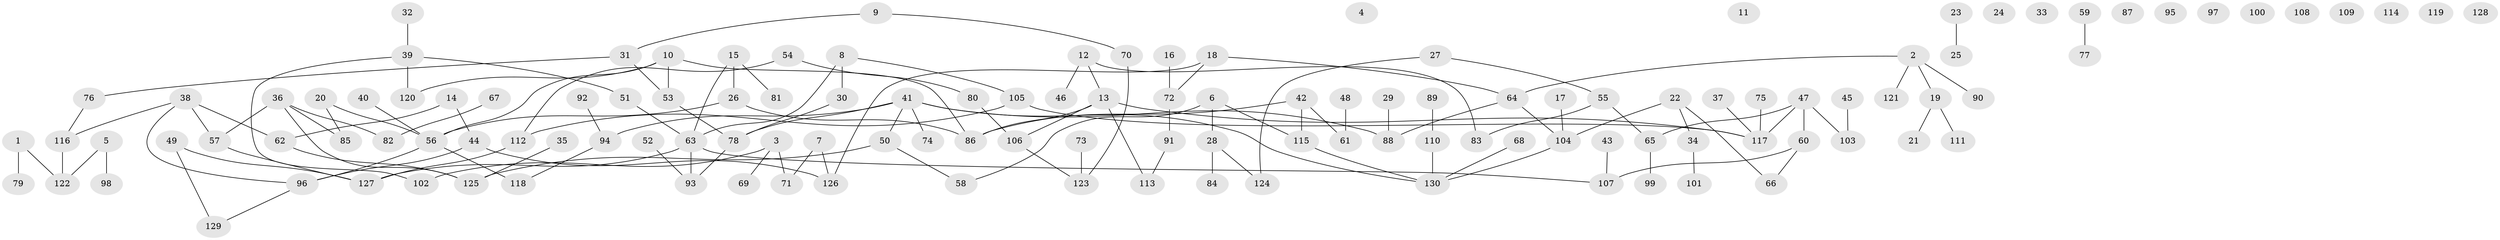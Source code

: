 // coarse degree distribution, {1: 0.27692307692307694, 2: 0.15384615384615385, 0: 0.23076923076923078, 3: 0.09230769230769231, 8: 0.015384615384615385, 7: 0.046153846153846156, 6: 0.015384615384615385, 5: 0.06153846153846154, 4: 0.09230769230769231, 9: 0.015384615384615385}
// Generated by graph-tools (version 1.1) at 2025/16/03/04/25 18:16:27]
// undirected, 130 vertices, 140 edges
graph export_dot {
graph [start="1"]
  node [color=gray90,style=filled];
  1;
  2;
  3;
  4;
  5;
  6;
  7;
  8;
  9;
  10;
  11;
  12;
  13;
  14;
  15;
  16;
  17;
  18;
  19;
  20;
  21;
  22;
  23;
  24;
  25;
  26;
  27;
  28;
  29;
  30;
  31;
  32;
  33;
  34;
  35;
  36;
  37;
  38;
  39;
  40;
  41;
  42;
  43;
  44;
  45;
  46;
  47;
  48;
  49;
  50;
  51;
  52;
  53;
  54;
  55;
  56;
  57;
  58;
  59;
  60;
  61;
  62;
  63;
  64;
  65;
  66;
  67;
  68;
  69;
  70;
  71;
  72;
  73;
  74;
  75;
  76;
  77;
  78;
  79;
  80;
  81;
  82;
  83;
  84;
  85;
  86;
  87;
  88;
  89;
  90;
  91;
  92;
  93;
  94;
  95;
  96;
  97;
  98;
  99;
  100;
  101;
  102;
  103;
  104;
  105;
  106;
  107;
  108;
  109;
  110;
  111;
  112;
  113;
  114;
  115;
  116;
  117;
  118;
  119;
  120;
  121;
  122;
  123;
  124;
  125;
  126;
  127;
  128;
  129;
  130;
  1 -- 79;
  1 -- 122;
  2 -- 19;
  2 -- 64;
  2 -- 90;
  2 -- 121;
  3 -- 69;
  3 -- 71;
  3 -- 102;
  5 -- 98;
  5 -- 122;
  6 -- 28;
  6 -- 58;
  6 -- 115;
  7 -- 71;
  7 -- 126;
  8 -- 30;
  8 -- 63;
  8 -- 105;
  9 -- 31;
  9 -- 70;
  10 -- 53;
  10 -- 56;
  10 -- 86;
  10 -- 120;
  12 -- 13;
  12 -- 46;
  12 -- 83;
  13 -- 86;
  13 -- 106;
  13 -- 113;
  13 -- 117;
  14 -- 44;
  14 -- 62;
  15 -- 26;
  15 -- 63;
  15 -- 81;
  16 -- 72;
  17 -- 104;
  18 -- 64;
  18 -- 72;
  18 -- 126;
  19 -- 21;
  19 -- 111;
  20 -- 56;
  20 -- 85;
  22 -- 34;
  22 -- 66;
  22 -- 104;
  23 -- 25;
  26 -- 56;
  26 -- 86;
  27 -- 55;
  27 -- 124;
  28 -- 84;
  28 -- 124;
  29 -- 88;
  30 -- 78;
  31 -- 53;
  31 -- 76;
  32 -- 39;
  34 -- 101;
  35 -- 125;
  36 -- 57;
  36 -- 82;
  36 -- 85;
  36 -- 125;
  37 -- 117;
  38 -- 57;
  38 -- 62;
  38 -- 96;
  38 -- 116;
  39 -- 51;
  39 -- 102;
  39 -- 120;
  40 -- 56;
  41 -- 50;
  41 -- 74;
  41 -- 78;
  41 -- 88;
  41 -- 94;
  41 -- 130;
  42 -- 61;
  42 -- 86;
  42 -- 115;
  43 -- 107;
  44 -- 96;
  44 -- 126;
  45 -- 103;
  47 -- 60;
  47 -- 65;
  47 -- 103;
  47 -- 117;
  48 -- 61;
  49 -- 127;
  49 -- 129;
  50 -- 58;
  50 -- 125;
  51 -- 63;
  52 -- 93;
  53 -- 78;
  54 -- 80;
  54 -- 112;
  55 -- 65;
  55 -- 83;
  56 -- 96;
  56 -- 118;
  57 -- 127;
  59 -- 77;
  60 -- 66;
  60 -- 107;
  62 -- 125;
  63 -- 93;
  63 -- 107;
  63 -- 127;
  64 -- 88;
  64 -- 104;
  65 -- 99;
  67 -- 82;
  68 -- 130;
  70 -- 123;
  72 -- 91;
  73 -- 123;
  75 -- 117;
  76 -- 116;
  78 -- 93;
  80 -- 106;
  89 -- 110;
  91 -- 113;
  92 -- 94;
  94 -- 118;
  96 -- 129;
  104 -- 130;
  105 -- 112;
  105 -- 117;
  106 -- 123;
  110 -- 130;
  112 -- 127;
  115 -- 130;
  116 -- 122;
}
